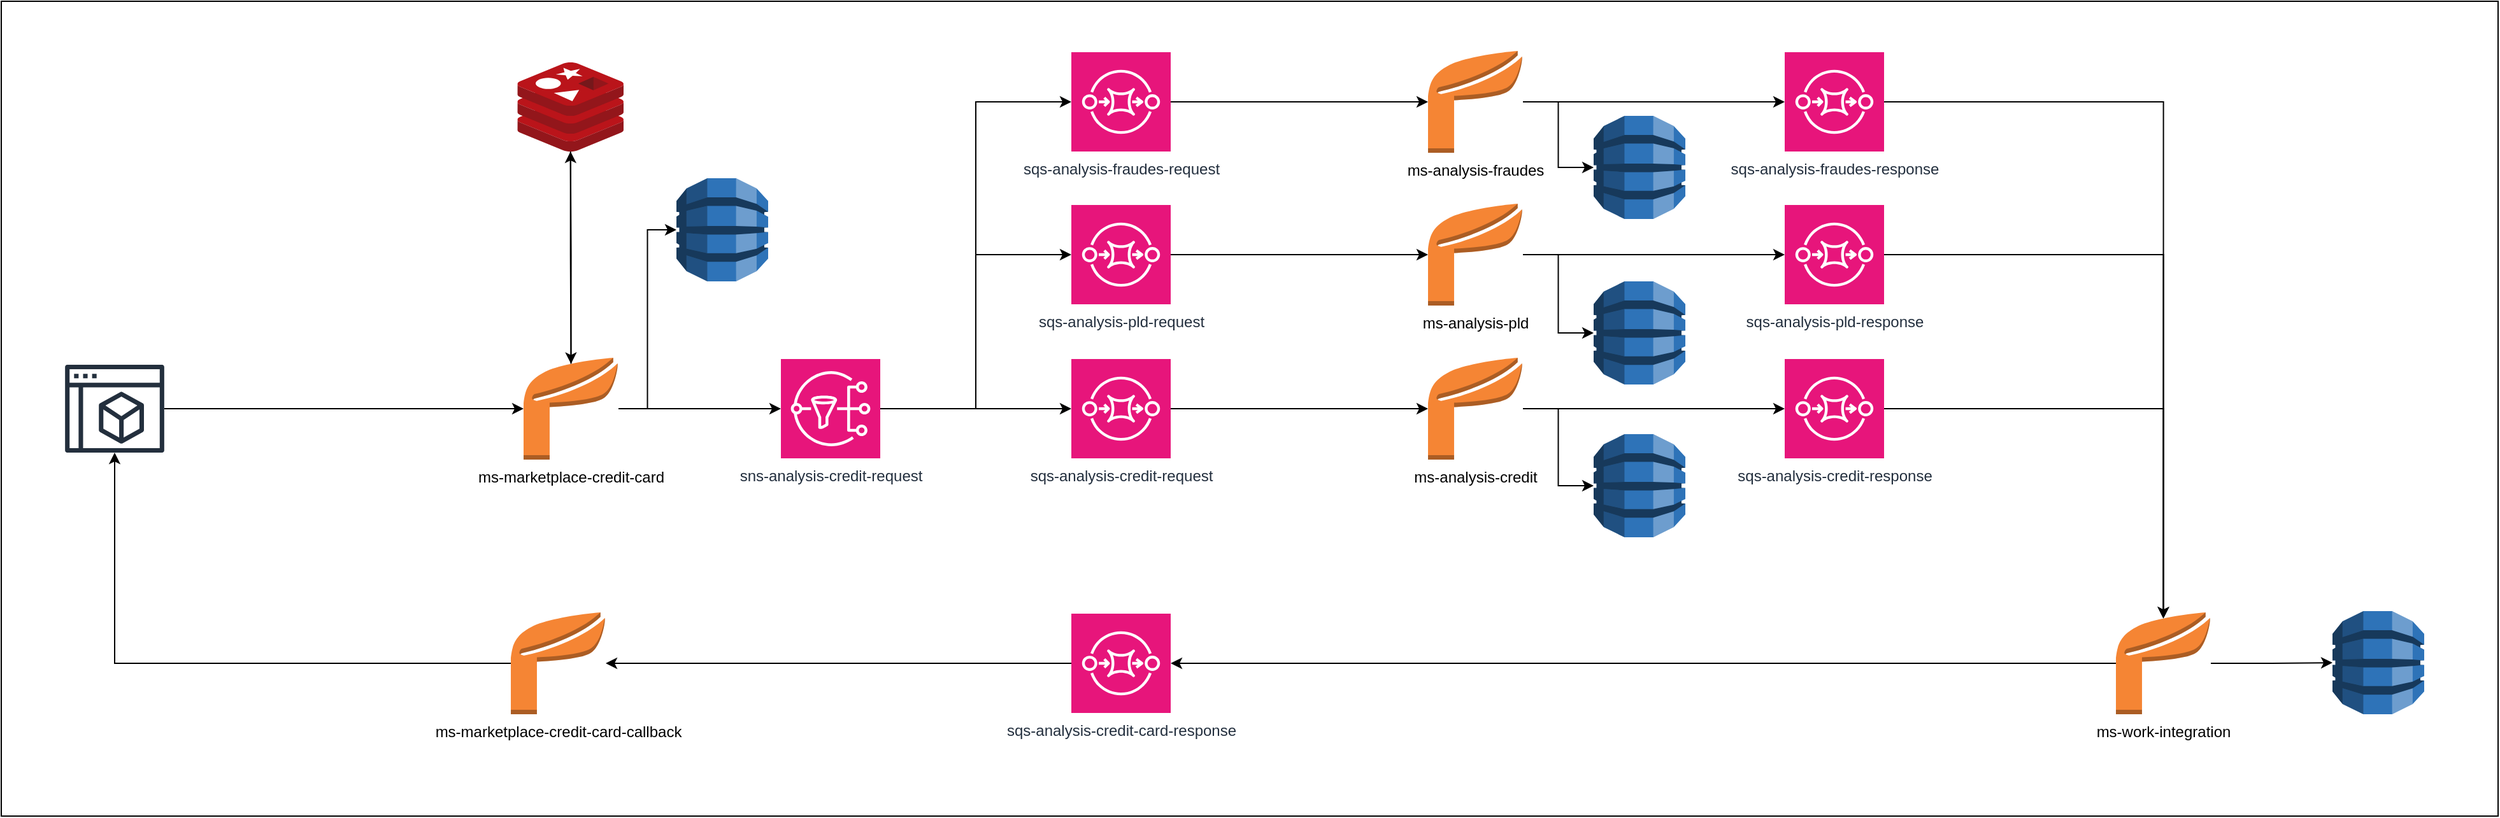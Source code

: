 <mxfile version="24.2.5" type="device">
  <diagram name="Página-1" id="UARhW923UlKpVIyvKV2f">
    <mxGraphModel dx="1877" dy="621" grid="1" gridSize="10" guides="1" tooltips="1" connect="1" arrows="1" fold="1" page="1" pageScale="1" pageWidth="827" pageHeight="1169" math="0" shadow="0">
      <root>
        <mxCell id="0" />
        <mxCell id="1" parent="0" />
        <mxCell id="d0CNKl4EUxgMIuXD045J-52" value="" style="rounded=0;whiteSpace=wrap;html=1;" vertex="1" parent="1">
          <mxGeometry x="-40" width="1960" height="640" as="geometry" />
        </mxCell>
        <mxCell id="d0CNKl4EUxgMIuXD045J-37" style="edgeStyle=orthogonalEdgeStyle;rounded=0;orthogonalLoop=1;jettySize=auto;html=1;" edge="1" parent="1" source="d0CNKl4EUxgMIuXD045J-1" target="d0CNKl4EUxgMIuXD045J-34">
          <mxGeometry relative="1" as="geometry" />
        </mxCell>
        <mxCell id="d0CNKl4EUxgMIuXD045J-1" value="ms-marketplace-credit-card-callback" style="outlineConnect=0;dashed=0;verticalLabelPosition=bottom;verticalAlign=top;align=center;html=1;shape=mxgraph.aws3.application;fillColor=#F58534;gradientColor=none;" vertex="1" parent="1">
          <mxGeometry x="360" y="480" width="74.5" height="80" as="geometry" />
        </mxCell>
        <mxCell id="d0CNKl4EUxgMIuXD045J-5" style="edgeStyle=orthogonalEdgeStyle;rounded=0;orthogonalLoop=1;jettySize=auto;html=1;" edge="1" parent="1" source="d0CNKl4EUxgMIuXD045J-2" target="d0CNKl4EUxgMIuXD045J-3">
          <mxGeometry relative="1" as="geometry" />
        </mxCell>
        <mxCell id="d0CNKl4EUxgMIuXD045J-39" style="edgeStyle=orthogonalEdgeStyle;rounded=0;orthogonalLoop=1;jettySize=auto;html=1;exitX=0.5;exitY=0.06;exitDx=0;exitDy=0;exitPerimeter=0;" edge="1" parent="1" source="d0CNKl4EUxgMIuXD045J-6" target="d0CNKl4EUxgMIuXD045J-38">
          <mxGeometry relative="1" as="geometry" />
        </mxCell>
        <mxCell id="d0CNKl4EUxgMIuXD045J-2" value="sns-analysis-credit-request" style="sketch=0;points=[[0,0,0],[0.25,0,0],[0.5,0,0],[0.75,0,0],[1,0,0],[0,1,0],[0.25,1,0],[0.5,1,0],[0.75,1,0],[1,1,0],[0,0.25,0],[0,0.5,0],[0,0.75,0],[1,0.25,0],[1,0.5,0],[1,0.75,0]];outlineConnect=0;fontColor=#232F3E;fillColor=#E7157B;strokeColor=#ffffff;dashed=0;verticalLabelPosition=bottom;verticalAlign=top;align=center;html=1;fontSize=12;fontStyle=0;aspect=fixed;shape=mxgraph.aws4.resourceIcon;resIcon=mxgraph.aws4.sns;" vertex="1" parent="1">
          <mxGeometry x="572" y="281" width="78" height="78" as="geometry" />
        </mxCell>
        <mxCell id="d0CNKl4EUxgMIuXD045J-22" style="edgeStyle=orthogonalEdgeStyle;rounded=0;orthogonalLoop=1;jettySize=auto;html=1;" edge="1" parent="1" source="d0CNKl4EUxgMIuXD045J-3" target="d0CNKl4EUxgMIuXD045J-16">
          <mxGeometry relative="1" as="geometry" />
        </mxCell>
        <mxCell id="d0CNKl4EUxgMIuXD045J-3" value="sqs-analysis-credit-request" style="sketch=0;points=[[0,0,0],[0.25,0,0],[0.5,0,0],[0.75,0,0],[1,0,0],[0,1,0],[0.25,1,0],[0.5,1,0],[0.75,1,0],[1,1,0],[0,0.25,0],[0,0.5,0],[0,0.75,0],[1,0.25,0],[1,0.5,0],[1,0.75,0]];outlineConnect=0;fontColor=#232F3E;fillColor=#E7157B;strokeColor=#ffffff;dashed=0;verticalLabelPosition=bottom;verticalAlign=top;align=center;html=1;fontSize=12;fontStyle=0;aspect=fixed;shape=mxgraph.aws4.resourceIcon;resIcon=mxgraph.aws4.sqs;" vertex="1" parent="1">
          <mxGeometry x="800" y="281" width="78" height="78" as="geometry" />
        </mxCell>
        <mxCell id="d0CNKl4EUxgMIuXD045J-9" style="edgeStyle=orthogonalEdgeStyle;rounded=0;orthogonalLoop=1;jettySize=auto;html=1;" edge="1" parent="1" source="d0CNKl4EUxgMIuXD045J-6" target="d0CNKl4EUxgMIuXD045J-2">
          <mxGeometry relative="1" as="geometry" />
        </mxCell>
        <mxCell id="d0CNKl4EUxgMIuXD045J-6" value="ms-marketplace-credit-card" style="outlineConnect=0;dashed=0;verticalLabelPosition=bottom;verticalAlign=top;align=center;html=1;shape=mxgraph.aws3.application;fillColor=#F58534;gradientColor=none;" vertex="1" parent="1">
          <mxGeometry x="370" y="280" width="74.5" height="80" as="geometry" />
        </mxCell>
        <mxCell id="d0CNKl4EUxgMIuXD045J-8" style="edgeStyle=orthogonalEdgeStyle;rounded=0;orthogonalLoop=1;jettySize=auto;html=1;" edge="1" parent="1" source="d0CNKl4EUxgMIuXD045J-7" target="d0CNKl4EUxgMIuXD045J-1">
          <mxGeometry relative="1" as="geometry" />
        </mxCell>
        <mxCell id="d0CNKl4EUxgMIuXD045J-7" value="sqs-analysis-credit-card-response" style="sketch=0;points=[[0,0,0],[0.25,0,0],[0.5,0,0],[0.75,0,0],[1,0,0],[0,1,0],[0.25,1,0],[0.5,1,0],[0.75,1,0],[1,1,0],[0,0.25,0],[0,0.5,0],[0,0.75,0],[1,0.25,0],[1,0.5,0],[1,0.75,0]];outlineConnect=0;fontColor=#232F3E;fillColor=#E7157B;strokeColor=#ffffff;dashed=0;verticalLabelPosition=bottom;verticalAlign=top;align=center;html=1;fontSize=12;fontStyle=0;aspect=fixed;shape=mxgraph.aws4.resourceIcon;resIcon=mxgraph.aws4.sqs;" vertex="1" parent="1">
          <mxGeometry x="800" y="481" width="78" height="78" as="geometry" />
        </mxCell>
        <mxCell id="d0CNKl4EUxgMIuXD045J-21" style="edgeStyle=orthogonalEdgeStyle;rounded=0;orthogonalLoop=1;jettySize=auto;html=1;" edge="1" parent="1" source="d0CNKl4EUxgMIuXD045J-10" target="d0CNKl4EUxgMIuXD045J-14">
          <mxGeometry relative="1" as="geometry" />
        </mxCell>
        <mxCell id="d0CNKl4EUxgMIuXD045J-10" value="sqs-analysis-pld-request" style="sketch=0;points=[[0,0,0],[0.25,0,0],[0.5,0,0],[0.75,0,0],[1,0,0],[0,1,0],[0.25,1,0],[0.5,1,0],[0.75,1,0],[1,1,0],[0,0.25,0],[0,0.5,0],[0,0.75,0],[1,0.25,0],[1,0.5,0],[1,0.75,0]];outlineConnect=0;fontColor=#232F3E;fillColor=#E7157B;strokeColor=#ffffff;dashed=0;verticalLabelPosition=bottom;verticalAlign=top;align=center;html=1;fontSize=12;fontStyle=0;aspect=fixed;shape=mxgraph.aws4.resourceIcon;resIcon=mxgraph.aws4.sqs;" vertex="1" parent="1">
          <mxGeometry x="800" y="160" width="78" height="78" as="geometry" />
        </mxCell>
        <mxCell id="d0CNKl4EUxgMIuXD045J-11" style="edgeStyle=orthogonalEdgeStyle;rounded=0;orthogonalLoop=1;jettySize=auto;html=1;entryX=0;entryY=0.5;entryDx=0;entryDy=0;entryPerimeter=0;" edge="1" parent="1" source="d0CNKl4EUxgMIuXD045J-2" target="d0CNKl4EUxgMIuXD045J-10">
          <mxGeometry relative="1" as="geometry" />
        </mxCell>
        <mxCell id="d0CNKl4EUxgMIuXD045J-19" style="edgeStyle=orthogonalEdgeStyle;rounded=0;orthogonalLoop=1;jettySize=auto;html=1;" edge="1" parent="1" source="d0CNKl4EUxgMIuXD045J-12" target="d0CNKl4EUxgMIuXD045J-17">
          <mxGeometry relative="1" as="geometry" />
        </mxCell>
        <mxCell id="d0CNKl4EUxgMIuXD045J-12" value="sqs-analysis-fraudes-request" style="sketch=0;points=[[0,0,0],[0.25,0,0],[0.5,0,0],[0.75,0,0],[1,0,0],[0,1,0],[0.25,1,0],[0.5,1,0],[0.75,1,0],[1,1,0],[0,0.25,0],[0,0.5,0],[0,0.75,0],[1,0.25,0],[1,0.5,0],[1,0.75,0]];outlineConnect=0;fontColor=#232F3E;fillColor=#E7157B;strokeColor=#ffffff;dashed=0;verticalLabelPosition=bottom;verticalAlign=top;align=center;html=1;fontSize=12;fontStyle=0;aspect=fixed;shape=mxgraph.aws4.resourceIcon;resIcon=mxgraph.aws4.sqs;" vertex="1" parent="1">
          <mxGeometry x="800" y="40" width="78" height="78" as="geometry" />
        </mxCell>
        <mxCell id="d0CNKl4EUxgMIuXD045J-13" style="edgeStyle=orthogonalEdgeStyle;rounded=0;orthogonalLoop=1;jettySize=auto;html=1;entryX=0;entryY=0.5;entryDx=0;entryDy=0;entryPerimeter=0;" edge="1" parent="1" source="d0CNKl4EUxgMIuXD045J-2" target="d0CNKl4EUxgMIuXD045J-12">
          <mxGeometry relative="1" as="geometry" />
        </mxCell>
        <mxCell id="d0CNKl4EUxgMIuXD045J-27" style="edgeStyle=orthogonalEdgeStyle;rounded=0;orthogonalLoop=1;jettySize=auto;html=1;" edge="1" parent="1" source="d0CNKl4EUxgMIuXD045J-14" target="d0CNKl4EUxgMIuXD045J-26">
          <mxGeometry relative="1" as="geometry" />
        </mxCell>
        <mxCell id="d0CNKl4EUxgMIuXD045J-47" style="edgeStyle=orthogonalEdgeStyle;rounded=0;orthogonalLoop=1;jettySize=auto;html=1;" edge="1" parent="1" source="d0CNKl4EUxgMIuXD045J-14" target="d0CNKl4EUxgMIuXD045J-46">
          <mxGeometry relative="1" as="geometry" />
        </mxCell>
        <mxCell id="d0CNKl4EUxgMIuXD045J-14" value="ms-analysis-pld" style="outlineConnect=0;dashed=0;verticalLabelPosition=bottom;verticalAlign=top;align=center;html=1;shape=mxgraph.aws3.application;fillColor=#F58534;gradientColor=none;" vertex="1" parent="1">
          <mxGeometry x="1080" y="159" width="74.5" height="80" as="geometry" />
        </mxCell>
        <mxCell id="d0CNKl4EUxgMIuXD045J-29" style="edgeStyle=orthogonalEdgeStyle;rounded=0;orthogonalLoop=1;jettySize=auto;html=1;" edge="1" parent="1" source="d0CNKl4EUxgMIuXD045J-16" target="d0CNKl4EUxgMIuXD045J-28">
          <mxGeometry relative="1" as="geometry" />
        </mxCell>
        <mxCell id="d0CNKl4EUxgMIuXD045J-43" style="edgeStyle=orthogonalEdgeStyle;rounded=0;orthogonalLoop=1;jettySize=auto;html=1;" edge="1" parent="1" source="d0CNKl4EUxgMIuXD045J-16" target="d0CNKl4EUxgMIuXD045J-42">
          <mxGeometry relative="1" as="geometry" />
        </mxCell>
        <mxCell id="d0CNKl4EUxgMIuXD045J-16" value="ms-analysis-credit" style="outlineConnect=0;dashed=0;verticalLabelPosition=bottom;verticalAlign=top;align=center;html=1;shape=mxgraph.aws3.application;fillColor=#F58534;gradientColor=none;" vertex="1" parent="1">
          <mxGeometry x="1080" y="280" width="74.5" height="80" as="geometry" />
        </mxCell>
        <mxCell id="d0CNKl4EUxgMIuXD045J-25" style="edgeStyle=orthogonalEdgeStyle;rounded=0;orthogonalLoop=1;jettySize=auto;html=1;" edge="1" parent="1" source="d0CNKl4EUxgMIuXD045J-17" target="d0CNKl4EUxgMIuXD045J-24">
          <mxGeometry relative="1" as="geometry" />
        </mxCell>
        <mxCell id="d0CNKl4EUxgMIuXD045J-17" value="ms-analysis-fraudes" style="outlineConnect=0;dashed=0;verticalLabelPosition=bottom;verticalAlign=top;align=center;html=1;shape=mxgraph.aws3.application;fillColor=#F58534;gradientColor=none;" vertex="1" parent="1">
          <mxGeometry x="1080" y="39" width="74.5" height="80" as="geometry" />
        </mxCell>
        <mxCell id="d0CNKl4EUxgMIuXD045J-30" style="edgeStyle=orthogonalEdgeStyle;rounded=0;orthogonalLoop=1;jettySize=auto;html=1;" edge="1" parent="1" source="d0CNKl4EUxgMIuXD045J-23" target="d0CNKl4EUxgMIuXD045J-7">
          <mxGeometry relative="1" as="geometry" />
        </mxCell>
        <mxCell id="d0CNKl4EUxgMIuXD045J-49" style="edgeStyle=orthogonalEdgeStyle;rounded=0;orthogonalLoop=1;jettySize=auto;html=1;" edge="1" parent="1" source="d0CNKl4EUxgMIuXD045J-23" target="d0CNKl4EUxgMIuXD045J-48">
          <mxGeometry relative="1" as="geometry" />
        </mxCell>
        <mxCell id="d0CNKl4EUxgMIuXD045J-23" value="ms-work-integration" style="outlineConnect=0;dashed=0;verticalLabelPosition=bottom;verticalAlign=top;align=center;html=1;shape=mxgraph.aws3.application;fillColor=#F58534;gradientColor=none;" vertex="1" parent="1">
          <mxGeometry x="1620" y="480" width="74.5" height="80" as="geometry" />
        </mxCell>
        <mxCell id="d0CNKl4EUxgMIuXD045J-24" value="sqs-analysis-fraudes-response" style="sketch=0;points=[[0,0,0],[0.25,0,0],[0.5,0,0],[0.75,0,0],[1,0,0],[0,1,0],[0.25,1,0],[0.5,1,0],[0.75,1,0],[1,1,0],[0,0.25,0],[0,0.5,0],[0,0.75,0],[1,0.25,0],[1,0.5,0],[1,0.75,0]];outlineConnect=0;fontColor=#232F3E;fillColor=#E7157B;strokeColor=#ffffff;dashed=0;verticalLabelPosition=bottom;verticalAlign=top;align=center;html=1;fontSize=12;fontStyle=0;aspect=fixed;shape=mxgraph.aws4.resourceIcon;resIcon=mxgraph.aws4.sqs;" vertex="1" parent="1">
          <mxGeometry x="1360" y="40" width="78" height="78" as="geometry" />
        </mxCell>
        <mxCell id="d0CNKl4EUxgMIuXD045J-26" value="sqs-analysis-pld-response" style="sketch=0;points=[[0,0,0],[0.25,0,0],[0.5,0,0],[0.75,0,0],[1,0,0],[0,1,0],[0.25,1,0],[0.5,1,0],[0.75,1,0],[1,1,0],[0,0.25,0],[0,0.5,0],[0,0.75,0],[1,0.25,0],[1,0.5,0],[1,0.75,0]];outlineConnect=0;fontColor=#232F3E;fillColor=#E7157B;strokeColor=#ffffff;dashed=0;verticalLabelPosition=bottom;verticalAlign=top;align=center;html=1;fontSize=12;fontStyle=0;aspect=fixed;shape=mxgraph.aws4.resourceIcon;resIcon=mxgraph.aws4.sqs;" vertex="1" parent="1">
          <mxGeometry x="1360" y="160" width="78" height="78" as="geometry" />
        </mxCell>
        <mxCell id="d0CNKl4EUxgMIuXD045J-28" value="sqs-analysis-credit-response" style="sketch=0;points=[[0,0,0],[0.25,0,0],[0.5,0,0],[0.75,0,0],[1,0,0],[0,1,0],[0.25,1,0],[0.5,1,0],[0.75,1,0],[1,1,0],[0,0.25,0],[0,0.5,0],[0,0.75,0],[1,0.25,0],[1,0.5,0],[1,0.75,0]];outlineConnect=0;fontColor=#232F3E;fillColor=#E7157B;strokeColor=#ffffff;dashed=0;verticalLabelPosition=bottom;verticalAlign=top;align=center;html=1;fontSize=12;fontStyle=0;aspect=fixed;shape=mxgraph.aws4.resourceIcon;resIcon=mxgraph.aws4.sqs;" vertex="1" parent="1">
          <mxGeometry x="1360" y="281" width="78" height="78" as="geometry" />
        </mxCell>
        <mxCell id="d0CNKl4EUxgMIuXD045J-31" style="edgeStyle=orthogonalEdgeStyle;rounded=0;orthogonalLoop=1;jettySize=auto;html=1;entryX=0.5;entryY=0.06;entryDx=0;entryDy=0;entryPerimeter=0;" edge="1" parent="1" source="d0CNKl4EUxgMIuXD045J-24" target="d0CNKl4EUxgMIuXD045J-23">
          <mxGeometry relative="1" as="geometry" />
        </mxCell>
        <mxCell id="d0CNKl4EUxgMIuXD045J-32" style="edgeStyle=orthogonalEdgeStyle;rounded=0;orthogonalLoop=1;jettySize=auto;html=1;entryX=0.5;entryY=0.06;entryDx=0;entryDy=0;entryPerimeter=0;" edge="1" parent="1" source="d0CNKl4EUxgMIuXD045J-26" target="d0CNKl4EUxgMIuXD045J-23">
          <mxGeometry relative="1" as="geometry" />
        </mxCell>
        <mxCell id="d0CNKl4EUxgMIuXD045J-33" style="edgeStyle=orthogonalEdgeStyle;rounded=0;orthogonalLoop=1;jettySize=auto;html=1;entryX=0.5;entryY=0.06;entryDx=0;entryDy=0;entryPerimeter=0;" edge="1" parent="1" source="d0CNKl4EUxgMIuXD045J-28" target="d0CNKl4EUxgMIuXD045J-23">
          <mxGeometry relative="1" as="geometry" />
        </mxCell>
        <mxCell id="d0CNKl4EUxgMIuXD045J-34" value="" style="sketch=0;outlineConnect=0;fontColor=#232F3E;gradientColor=none;fillColor=#232F3D;strokeColor=none;dashed=0;verticalLabelPosition=bottom;verticalAlign=top;align=center;html=1;fontSize=12;fontStyle=0;aspect=fixed;pointerEvents=1;shape=mxgraph.aws4.management_console2;" vertex="1" parent="1">
          <mxGeometry x="10" y="285.5" width="78" height="69" as="geometry" />
        </mxCell>
        <mxCell id="d0CNKl4EUxgMIuXD045J-36" style="edgeStyle=orthogonalEdgeStyle;rounded=0;orthogonalLoop=1;jettySize=auto;html=1;entryX=0;entryY=0.5;entryDx=0;entryDy=0;entryPerimeter=0;" edge="1" parent="1" source="d0CNKl4EUxgMIuXD045J-34" target="d0CNKl4EUxgMIuXD045J-6">
          <mxGeometry relative="1" as="geometry" />
        </mxCell>
        <mxCell id="d0CNKl4EUxgMIuXD045J-40" style="edgeStyle=orthogonalEdgeStyle;rounded=0;orthogonalLoop=1;jettySize=auto;html=1;entryX=0.5;entryY=0.06;entryDx=0;entryDy=0;entryPerimeter=0;" edge="1" parent="1" source="d0CNKl4EUxgMIuXD045J-38" target="d0CNKl4EUxgMIuXD045J-6">
          <mxGeometry relative="1" as="geometry" />
        </mxCell>
        <mxCell id="d0CNKl4EUxgMIuXD045J-38" value="" style="image;sketch=0;aspect=fixed;html=1;points=[];align=center;fontSize=12;image=img/lib/mscae/Cache_Redis_Product.svg;" vertex="1" parent="1">
          <mxGeometry x="365.17" y="48" width="83.33" height="70" as="geometry" />
        </mxCell>
        <mxCell id="d0CNKl4EUxgMIuXD045J-42" value="" style="outlineConnect=0;dashed=0;verticalLabelPosition=bottom;verticalAlign=top;align=center;html=1;shape=mxgraph.aws3.dynamo_db;fillColor=#2E73B8;gradientColor=none;" vertex="1" parent="1">
          <mxGeometry x="1210" y="340" width="72" height="81" as="geometry" />
        </mxCell>
        <mxCell id="d0CNKl4EUxgMIuXD045J-44" value="" style="outlineConnect=0;dashed=0;verticalLabelPosition=bottom;verticalAlign=top;align=center;html=1;shape=mxgraph.aws3.dynamo_db;fillColor=#2E73B8;gradientColor=none;" vertex="1" parent="1">
          <mxGeometry x="1210" y="90" width="72" height="81" as="geometry" />
        </mxCell>
        <mxCell id="d0CNKl4EUxgMIuXD045J-45" style="edgeStyle=orthogonalEdgeStyle;rounded=0;orthogonalLoop=1;jettySize=auto;html=1;" edge="1" parent="1" source="d0CNKl4EUxgMIuXD045J-17" target="d0CNKl4EUxgMIuXD045J-44">
          <mxGeometry relative="1" as="geometry" />
        </mxCell>
        <mxCell id="d0CNKl4EUxgMIuXD045J-46" value="" style="outlineConnect=0;dashed=0;verticalLabelPosition=bottom;verticalAlign=top;align=center;html=1;shape=mxgraph.aws3.dynamo_db;fillColor=#2E73B8;gradientColor=none;" vertex="1" parent="1">
          <mxGeometry x="1210" y="220" width="72" height="81" as="geometry" />
        </mxCell>
        <mxCell id="d0CNKl4EUxgMIuXD045J-48" value="" style="outlineConnect=0;dashed=0;verticalLabelPosition=bottom;verticalAlign=top;align=center;html=1;shape=mxgraph.aws3.dynamo_db;fillColor=#2E73B8;gradientColor=none;" vertex="1" parent="1">
          <mxGeometry x="1790" y="479" width="72" height="81" as="geometry" />
        </mxCell>
        <mxCell id="d0CNKl4EUxgMIuXD045J-50" value="" style="outlineConnect=0;dashed=0;verticalLabelPosition=bottom;verticalAlign=top;align=center;html=1;shape=mxgraph.aws3.dynamo_db;fillColor=#2E73B8;gradientColor=none;" vertex="1" parent="1">
          <mxGeometry x="490" y="139" width="72" height="81" as="geometry" />
        </mxCell>
        <mxCell id="d0CNKl4EUxgMIuXD045J-51" style="edgeStyle=orthogonalEdgeStyle;rounded=0;orthogonalLoop=1;jettySize=auto;html=1;entryX=0;entryY=0.5;entryDx=0;entryDy=0;entryPerimeter=0;" edge="1" parent="1" source="d0CNKl4EUxgMIuXD045J-6" target="d0CNKl4EUxgMIuXD045J-50">
          <mxGeometry relative="1" as="geometry" />
        </mxCell>
      </root>
    </mxGraphModel>
  </diagram>
</mxfile>
